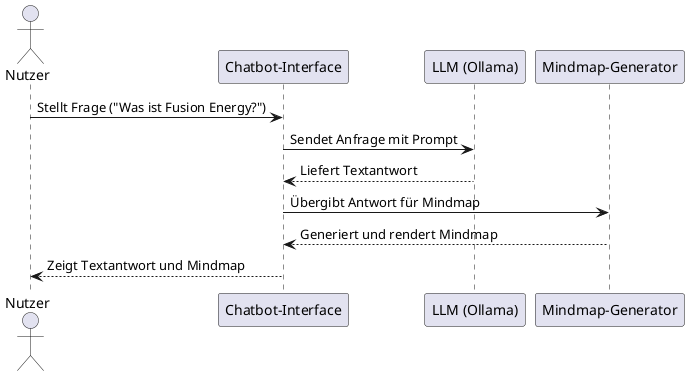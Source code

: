 @startuml
actor Nutzer
participant "Chatbot-Interface" as Chat
participant "LLM (Ollama)" as LLM
participant "Mindmap-Generator" as Mindmap

Nutzer -> Chat: Stellt Frage ("Was ist Fusion Energy?")
Chat -> LLM: Sendet Anfrage mit Prompt
LLM --> Chat: Liefert Textantwort
Chat -> Mindmap: Übergibt Antwort für Mindmap
Mindmap --> Chat: Generiert und rendert Mindmap
Chat --> Nutzer: Zeigt Textantwort und Mindmap

@enduml